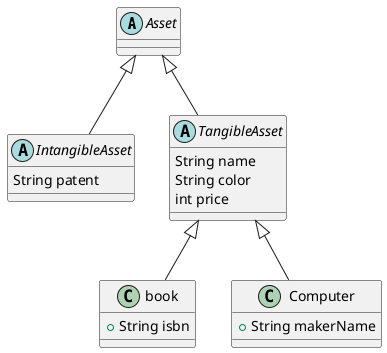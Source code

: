 @startuml

abstract class Asset {
}

abstract class IntangibleAsset extends Asset{
String patent
}

abstract class TangibleAsset extends Asset{
String name
String color
int price
}

class book extends TangibleAsset {
+ String isbn
}

class Computer extends TangibleAsset {
+ String makerName
}

@enduml